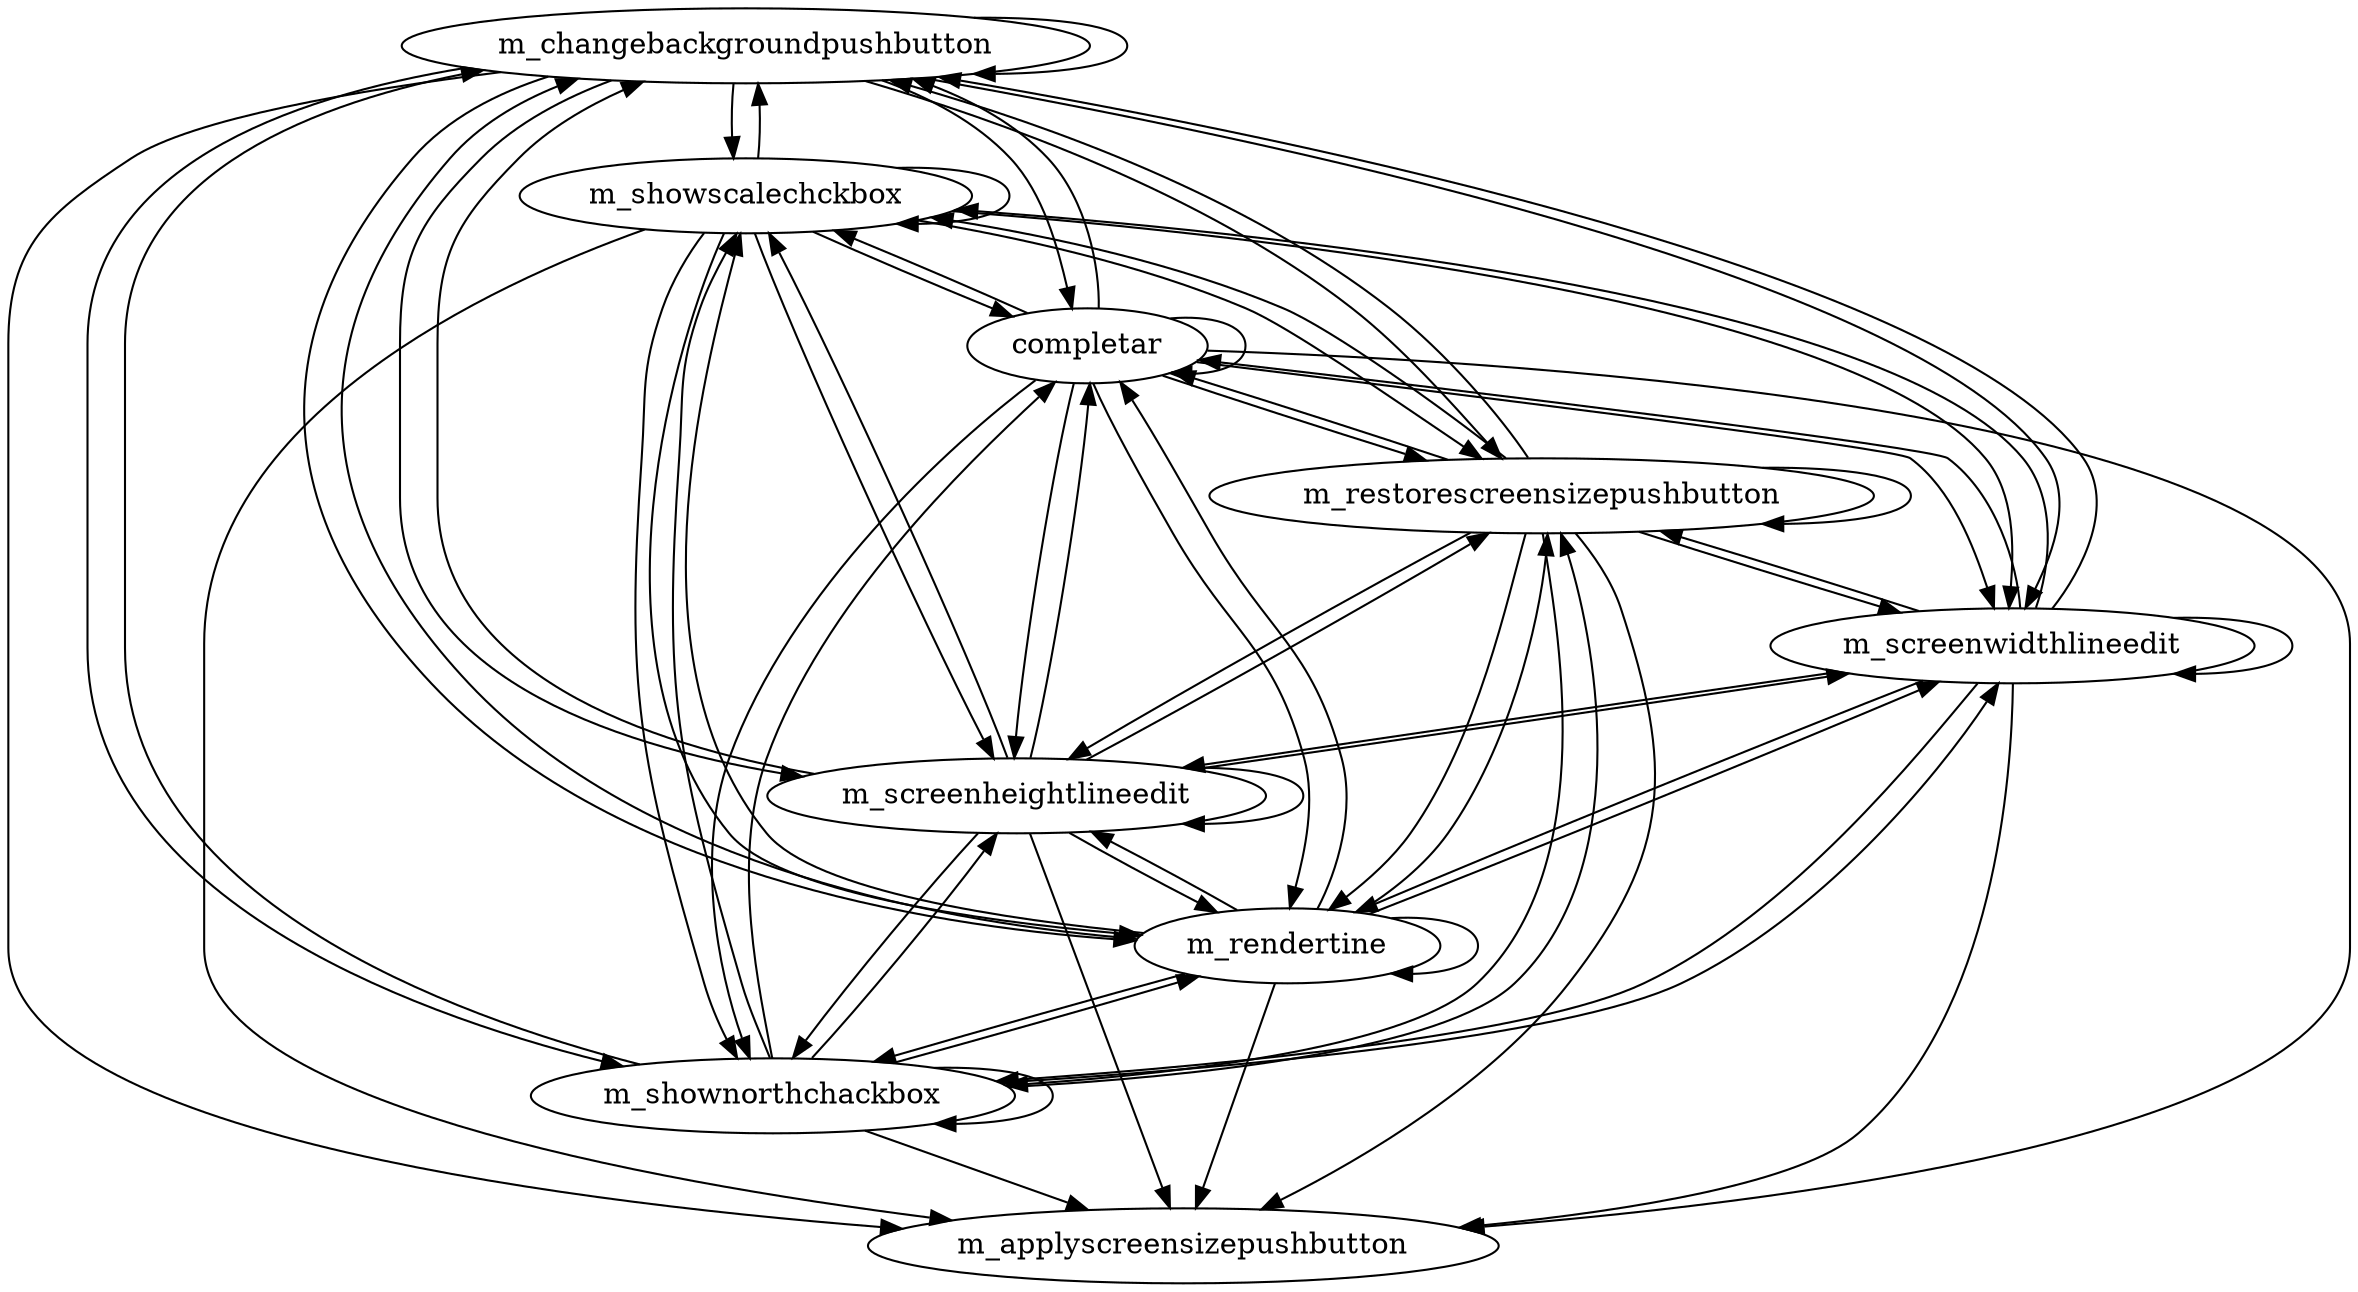 
strict digraph G {
	m_changebackgroundpushbutton;
	m_showscalechckbox;
	m_shownorthchackbox;
	m_rendertine;
	m_screenheightlineedit;
	m_screenwidthlineedit;
	m_applyscreensizepushbutton;
	m_restorescreensizepushbutton;
	completar;
	completar;
	completar;
	completar;
	m_changebackgroundpushbutton -> m_changebackgroundpushbutton;
	m_changebackgroundpushbutton -> m_showscalechckbox;
	m_changebackgroundpushbutton -> m_shownorthchackbox;
	m_changebackgroundpushbutton -> m_rendertine;
	m_changebackgroundpushbutton -> m_screenheightlineedit;
	m_changebackgroundpushbutton -> m_screenwidthlineedit;
	m_changebackgroundpushbutton -> m_applyscreensizepushbutton;
	m_changebackgroundpushbutton -> m_restorescreensizepushbutton;
	m_changebackgroundpushbutton -> completar;
	m_changebackgroundpushbutton -> completar;
	m_changebackgroundpushbutton -> completar;
	m_changebackgroundpushbutton -> completar;
	m_showscalechckbox -> m_changebackgroundpushbutton;
	m_showscalechckbox -> m_showscalechckbox;
	m_showscalechckbox -> m_shownorthchackbox;
	m_showscalechckbox -> m_rendertine;
	m_showscalechckbox -> m_screenheightlineedit;
	m_showscalechckbox -> m_screenwidthlineedit;
	m_showscalechckbox -> m_applyscreensizepushbutton;
	m_showscalechckbox -> m_restorescreensizepushbutton;
	m_showscalechckbox -> completar;
	m_showscalechckbox -> completar;
	m_showscalechckbox -> completar;
	m_showscalechckbox -> completar;
	m_shownorthchackbox -> m_changebackgroundpushbutton;
	m_shownorthchackbox -> m_showscalechckbox;
	m_shownorthchackbox -> m_shownorthchackbox;
	m_shownorthchackbox -> m_rendertine;
	m_shownorthchackbox -> m_screenheightlineedit;
	m_shownorthchackbox -> m_screenwidthlineedit;
	m_shownorthchackbox -> m_applyscreensizepushbutton;
	m_shownorthchackbox -> m_restorescreensizepushbutton;
	m_shownorthchackbox -> completar;
	m_shownorthchackbox -> completar;
	m_shownorthchackbox -> completar;
	m_shownorthchackbox -> completar;
	m_rendertine -> m_changebackgroundpushbutton;
	m_rendertine -> m_showscalechckbox;
	m_rendertine -> m_shownorthchackbox;
	m_rendertine -> m_rendertine;
	m_rendertine -> m_screenheightlineedit;
	m_rendertine -> m_screenwidthlineedit;
	m_rendertine -> m_applyscreensizepushbutton;
	m_rendertine -> m_restorescreensizepushbutton;
	m_rendertine -> completar;
	m_rendertine -> completar;
	m_rendertine -> completar;
	m_rendertine -> completar;
	m_screenheightlineedit -> m_changebackgroundpushbutton;
	m_screenheightlineedit -> m_showscalechckbox;
	m_screenheightlineedit -> m_shownorthchackbox;
	m_screenheightlineedit -> m_rendertine;
	m_screenheightlineedit -> m_screenheightlineedit;
	m_screenheightlineedit -> m_screenwidthlineedit;
	m_screenheightlineedit -> m_applyscreensizepushbutton;
	m_screenheightlineedit -> m_restorescreensizepushbutton;
	m_screenheightlineedit -> completar;
	m_screenheightlineedit -> completar;
	m_screenheightlineedit -> completar;
	m_screenheightlineedit -> completar;
	m_screenwidthlineedit -> m_changebackgroundpushbutton;
	m_screenwidthlineedit -> m_showscalechckbox;
	m_screenwidthlineedit -> m_shownorthchackbox;
	m_screenwidthlineedit -> m_rendertine;
	m_screenwidthlineedit -> m_screenheightlineedit;
	m_screenwidthlineedit -> m_screenwidthlineedit;
	m_screenwidthlineedit -> m_applyscreensizepushbutton;
	m_screenwidthlineedit -> m_restorescreensizepushbutton;
	m_screenwidthlineedit -> completar;
	m_screenwidthlineedit -> completar;
	m_screenwidthlineedit -> completar;
	m_screenwidthlineedit -> completar;
	m_restorescreensizepushbutton -> m_changebackgroundpushbutton;
	m_restorescreensizepushbutton -> m_showscalechckbox;
	m_restorescreensizepushbutton -> m_shownorthchackbox;
	m_restorescreensizepushbutton -> m_rendertine;
	m_restorescreensizepushbutton -> m_screenheightlineedit;
	m_restorescreensizepushbutton -> m_screenwidthlineedit;
	m_restorescreensizepushbutton -> m_applyscreensizepushbutton;
	m_restorescreensizepushbutton -> m_restorescreensizepushbutton;
	m_restorescreensizepushbutton -> completar;
	m_restorescreensizepushbutton -> completar;
	m_restorescreensizepushbutton -> completar;
	m_restorescreensizepushbutton -> completar;
	completar -> m_changebackgroundpushbutton;
	completar -> m_showscalechckbox;
	completar -> m_shownorthchackbox;
	completar -> m_rendertine;
	completar -> m_screenheightlineedit;
	completar -> m_screenwidthlineedit;
	completar -> m_applyscreensizepushbutton;
	completar -> m_restorescreensizepushbutton;
	completar -> completar;
	completar -> completar;
	completar -> completar;
	completar -> completar;
	completar -> m_changebackgroundpushbutton;
	completar -> m_showscalechckbox;
	completar -> m_shownorthchackbox;
	completar -> m_rendertine;
	completar -> m_screenheightlineedit;
	completar -> m_screenwidthlineedit;
	completar -> m_applyscreensizepushbutton;
	completar -> m_restorescreensizepushbutton;
	completar -> completar;
	completar -> completar;
	completar -> completar;
	completar -> completar;
	completar -> m_changebackgroundpushbutton;
	completar -> m_showscalechckbox;
	completar -> m_shownorthchackbox;
	completar -> m_rendertine;
	completar -> m_screenheightlineedit;
	completar -> m_screenwidthlineedit;
	completar -> m_applyscreensizepushbutton;
	completar -> m_restorescreensizepushbutton;
	completar -> completar;
	completar -> completar;
	completar -> completar;
	completar -> completar;
	completar -> m_changebackgroundpushbutton;
	completar -> m_showscalechckbox;
	completar -> m_shownorthchackbox;
	completar -> m_rendertine;
	completar -> m_screenheightlineedit;
	completar -> m_screenwidthlineedit;
	completar -> m_applyscreensizepushbutton;
	completar -> m_restorescreensizepushbutton;
	completar -> completar;
	completar -> completar;
	completar -> completar;
	completar -> completar;
}
